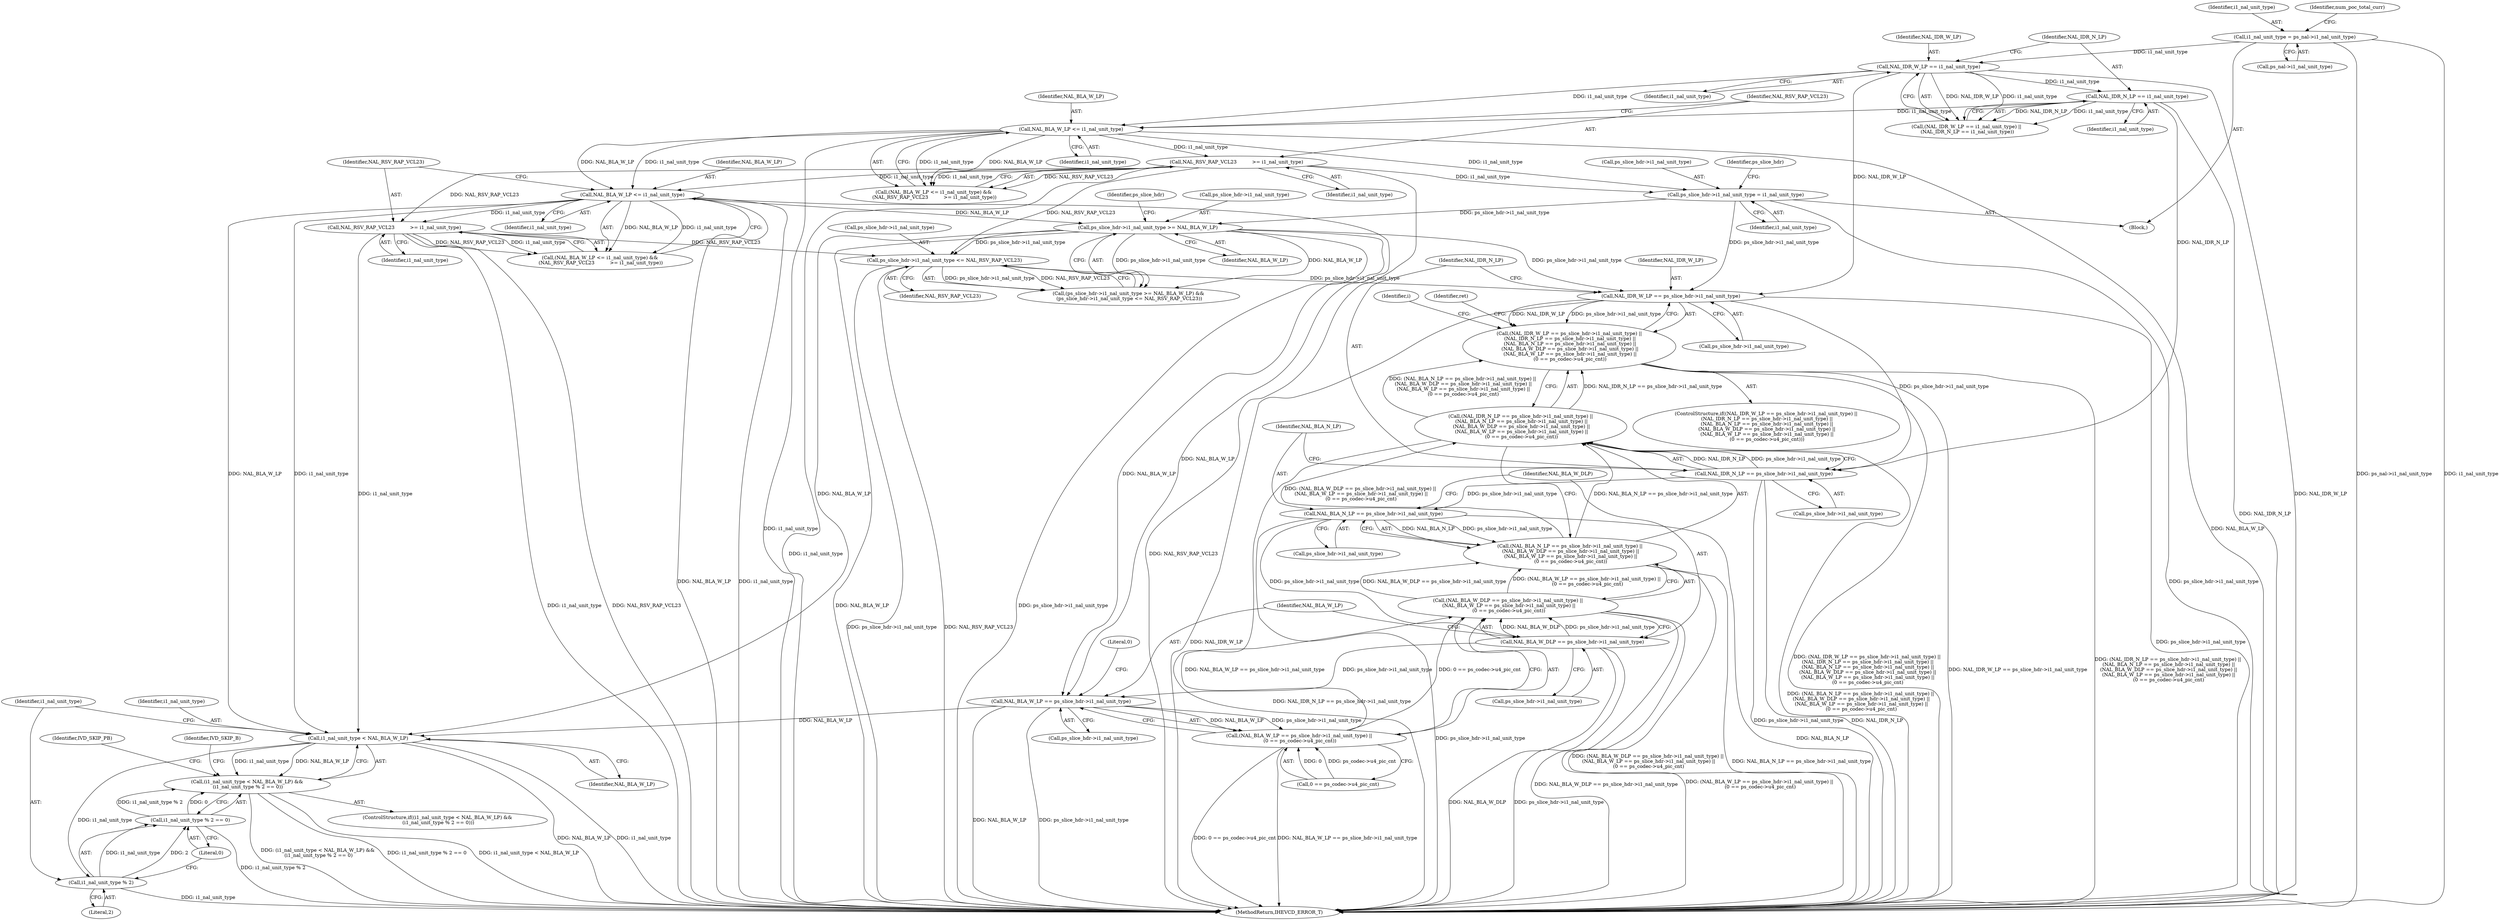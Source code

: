 digraph "0_Android_913d9e8d93d6b81bb8eac3fc2c1426651f5b259d@pointer" {
"1002030" [label="(Call,NAL_IDR_W_LP == ps_slice_hdr->i1_nal_unit_type)"];
"1000184" [label="(Call,NAL_IDR_W_LP == i1_nal_unit_type)"];
"1000163" [label="(Call,i1_nal_unit_type = ps_nal->i1_nal_unit_type)"];
"1000603" [label="(Call,ps_slice_hdr->i1_nal_unit_type >= NAL_BLA_W_LP)"];
"1000472" [label="(Call,ps_slice_hdr->i1_nal_unit_type = i1_nal_unit_type)"];
"1000197" [label="(Call,NAL_BLA_W_LP <= i1_nal_unit_type)"];
"1000187" [label="(Call,NAL_IDR_N_LP == i1_nal_unit_type)"];
"1000200" [label="(Call,NAL_RSV_RAP_VCL23          >= i1_nal_unit_type)"];
"1000494" [label="(Call,NAL_BLA_W_LP <= i1_nal_unit_type)"];
"1000608" [label="(Call,ps_slice_hdr->i1_nal_unit_type <= NAL_RSV_RAP_VCL23)"];
"1000497" [label="(Call,NAL_RSV_RAP_VCL23          >= i1_nal_unit_type)"];
"1002029" [label="(Call,(NAL_IDR_W_LP == ps_slice_hdr->i1_nal_unit_type) ||\n (NAL_IDR_N_LP == ps_slice_hdr->i1_nal_unit_type) ||\n (NAL_BLA_N_LP == ps_slice_hdr->i1_nal_unit_type) ||\n (NAL_BLA_W_DLP == ps_slice_hdr->i1_nal_unit_type) ||\n (NAL_BLA_W_LP == ps_slice_hdr->i1_nal_unit_type) ||\n (0 == ps_codec->u4_pic_cnt))"];
"1002036" [label="(Call,NAL_IDR_N_LP == ps_slice_hdr->i1_nal_unit_type)"];
"1002035" [label="(Call,(NAL_IDR_N_LP == ps_slice_hdr->i1_nal_unit_type) ||\n (NAL_BLA_N_LP == ps_slice_hdr->i1_nal_unit_type) ||\n (NAL_BLA_W_DLP == ps_slice_hdr->i1_nal_unit_type) ||\n (NAL_BLA_W_LP == ps_slice_hdr->i1_nal_unit_type) ||\n (0 == ps_codec->u4_pic_cnt))"];
"1002042" [label="(Call,NAL_BLA_N_LP == ps_slice_hdr->i1_nal_unit_type)"];
"1002041" [label="(Call,(NAL_BLA_N_LP == ps_slice_hdr->i1_nal_unit_type) ||\n (NAL_BLA_W_DLP == ps_slice_hdr->i1_nal_unit_type) ||\n (NAL_BLA_W_LP == ps_slice_hdr->i1_nal_unit_type) ||\n (0 == ps_codec->u4_pic_cnt))"];
"1002048" [label="(Call,NAL_BLA_W_DLP == ps_slice_hdr->i1_nal_unit_type)"];
"1002047" [label="(Call,(NAL_BLA_W_DLP == ps_slice_hdr->i1_nal_unit_type) ||\n (NAL_BLA_W_LP == ps_slice_hdr->i1_nal_unit_type) ||\n (0 == ps_codec->u4_pic_cnt))"];
"1002054" [label="(Call,NAL_BLA_W_LP == ps_slice_hdr->i1_nal_unit_type)"];
"1002053" [label="(Call,(NAL_BLA_W_LP == ps_slice_hdr->i1_nal_unit_type) ||\n (0 == ps_codec->u4_pic_cnt))"];
"1002583" [label="(Call,i1_nal_unit_type < NAL_BLA_W_LP)"];
"1002582" [label="(Call,(i1_nal_unit_type < NAL_BLA_W_LP) &&\n (i1_nal_unit_type % 2 == 0))"];
"1002587" [label="(Call,i1_nal_unit_type % 2)"];
"1002586" [label="(Call,i1_nal_unit_type % 2 == 0)"];
"1002048" [label="(Call,NAL_BLA_W_DLP == ps_slice_hdr->i1_nal_unit_type)"];
"1002584" [label="(Identifier,i1_nal_unit_type)"];
"1002038" [label="(Call,ps_slice_hdr->i1_nal_unit_type)"];
"1000472" [label="(Call,ps_slice_hdr->i1_nal_unit_type = i1_nal_unit_type)"];
"1000476" [label="(Identifier,i1_nal_unit_type)"];
"1002585" [label="(Identifier,NAL_BLA_W_LP)"];
"1002037" [label="(Identifier,NAL_IDR_N_LP)"];
"1002054" [label="(Call,NAL_BLA_W_LP == ps_slice_hdr->i1_nal_unit_type)"];
"1002588" [label="(Identifier,i1_nal_unit_type)"];
"1002035" [label="(Call,(NAL_IDR_N_LP == ps_slice_hdr->i1_nal_unit_type) ||\n (NAL_BLA_N_LP == ps_slice_hdr->i1_nal_unit_type) ||\n (NAL_BLA_W_DLP == ps_slice_hdr->i1_nal_unit_type) ||\n (NAL_BLA_W_LP == ps_slice_hdr->i1_nal_unit_type) ||\n (0 == ps_codec->u4_pic_cnt))"];
"1000201" [label="(Identifier,NAL_RSV_RAP_VCL23)"];
"1000202" [label="(Identifier,i1_nal_unit_type)"];
"1000602" [label="(Call,(ps_slice_hdr->i1_nal_unit_type >= NAL_BLA_W_LP) &&\n (ps_slice_hdr->i1_nal_unit_type <= NAL_RSV_RAP_VCL23))"];
"1002197" [label="(Identifier,ret)"];
"1000494" [label="(Call,NAL_BLA_W_LP <= i1_nal_unit_type)"];
"1002036" [label="(Call,NAL_IDR_N_LP == ps_slice_hdr->i1_nal_unit_type)"];
"1000198" [label="(Identifier,NAL_BLA_W_LP)"];
"1002617" [label="(MethodReturn,IHEVCD_ERROR_T)"];
"1000184" [label="(Call,NAL_IDR_W_LP == i1_nal_unit_type)"];
"1002590" [label="(Literal,0)"];
"1000165" [label="(Call,ps_nal->i1_nal_unit_type)"];
"1000164" [label="(Identifier,i1_nal_unit_type)"];
"1000197" [label="(Call,NAL_BLA_W_LP <= i1_nal_unit_type)"];
"1002581" [label="(ControlStructure,if((i1_nal_unit_type < NAL_BLA_W_LP) &&\n (i1_nal_unit_type % 2 == 0)))"];
"1000189" [label="(Identifier,i1_nal_unit_type)"];
"1000609" [label="(Call,ps_slice_hdr->i1_nal_unit_type)"];
"1002053" [label="(Call,(NAL_BLA_W_LP == ps_slice_hdr->i1_nal_unit_type) ||\n (0 == ps_codec->u4_pic_cnt))"];
"1000607" [label="(Identifier,NAL_BLA_W_LP)"];
"1000479" [label="(Identifier,ps_slice_hdr)"];
"1002583" [label="(Call,i1_nal_unit_type < NAL_BLA_W_LP)"];
"1002030" [label="(Call,NAL_IDR_W_LP == ps_slice_hdr->i1_nal_unit_type)"];
"1002056" [label="(Call,ps_slice_hdr->i1_nal_unit_type)"];
"1000495" [label="(Identifier,NAL_BLA_W_LP)"];
"1000163" [label="(Call,i1_nal_unit_type = ps_nal->i1_nal_unit_type)"];
"1000170" [label="(Identifier,num_poc_total_curr)"];
"1000186" [label="(Identifier,i1_nal_unit_type)"];
"1002060" [label="(Literal,0)"];
"1000610" [label="(Identifier,ps_slice_hdr)"];
"1002031" [label="(Identifier,NAL_IDR_W_LP)"];
"1002059" [label="(Call,0 == ps_codec->u4_pic_cnt)"];
"1002587" [label="(Call,i1_nal_unit_type % 2)"];
"1002029" [label="(Call,(NAL_IDR_W_LP == ps_slice_hdr->i1_nal_unit_type) ||\n (NAL_IDR_N_LP == ps_slice_hdr->i1_nal_unit_type) ||\n (NAL_BLA_N_LP == ps_slice_hdr->i1_nal_unit_type) ||\n (NAL_BLA_W_DLP == ps_slice_hdr->i1_nal_unit_type) ||\n (NAL_BLA_W_LP == ps_slice_hdr->i1_nal_unit_type) ||\n (0 == ps_codec->u4_pic_cnt))"];
"1000608" [label="(Call,ps_slice_hdr->i1_nal_unit_type <= NAL_RSV_RAP_VCL23)"];
"1000497" [label="(Call,NAL_RSV_RAP_VCL23          >= i1_nal_unit_type)"];
"1000132" [label="(Block,)"];
"1000493" [label="(Call,(NAL_BLA_W_LP <= i1_nal_unit_type) &&\n (NAL_RSV_RAP_VCL23          >= i1_nal_unit_type))"];
"1000496" [label="(Identifier,i1_nal_unit_type)"];
"1000499" [label="(Identifier,i1_nal_unit_type)"];
"1000188" [label="(Identifier,NAL_IDR_N_LP)"];
"1002589" [label="(Literal,2)"];
"1000187" [label="(Call,NAL_IDR_N_LP == i1_nal_unit_type)"];
"1000200" [label="(Call,NAL_RSV_RAP_VCL23          >= i1_nal_unit_type)"];
"1000498" [label="(Identifier,NAL_RSV_RAP_VCL23)"];
"1002041" [label="(Call,(NAL_BLA_N_LP == ps_slice_hdr->i1_nal_unit_type) ||\n (NAL_BLA_W_DLP == ps_slice_hdr->i1_nal_unit_type) ||\n (NAL_BLA_W_LP == ps_slice_hdr->i1_nal_unit_type) ||\n (0 == ps_codec->u4_pic_cnt))"];
"1000183" [label="(Call,(NAL_IDR_W_LP == i1_nal_unit_type) ||\n (NAL_IDR_N_LP == i1_nal_unit_type))"];
"1000473" [label="(Call,ps_slice_hdr->i1_nal_unit_type)"];
"1002042" [label="(Call,NAL_BLA_N_LP == ps_slice_hdr->i1_nal_unit_type)"];
"1000199" [label="(Identifier,i1_nal_unit_type)"];
"1002050" [label="(Call,ps_slice_hdr->i1_nal_unit_type)"];
"1002067" [label="(Identifier,i)"];
"1002028" [label="(ControlStructure,if((NAL_IDR_W_LP == ps_slice_hdr->i1_nal_unit_type) ||\n (NAL_IDR_N_LP == ps_slice_hdr->i1_nal_unit_type) ||\n (NAL_BLA_N_LP == ps_slice_hdr->i1_nal_unit_type) ||\n (NAL_BLA_W_DLP == ps_slice_hdr->i1_nal_unit_type) ||\n (NAL_BLA_W_LP == ps_slice_hdr->i1_nal_unit_type) ||\n (0 == ps_codec->u4_pic_cnt)))"];
"1002043" [label="(Identifier,NAL_BLA_N_LP)"];
"1002032" [label="(Call,ps_slice_hdr->i1_nal_unit_type)"];
"1000612" [label="(Identifier,NAL_RSV_RAP_VCL23)"];
"1002594" [label="(Identifier,IVD_SKIP_B)"];
"1002044" [label="(Call,ps_slice_hdr->i1_nal_unit_type)"];
"1000604" [label="(Call,ps_slice_hdr->i1_nal_unit_type)"];
"1002047" [label="(Call,(NAL_BLA_W_DLP == ps_slice_hdr->i1_nal_unit_type) ||\n (NAL_BLA_W_LP == ps_slice_hdr->i1_nal_unit_type) ||\n (0 == ps_codec->u4_pic_cnt))"];
"1002049" [label="(Identifier,NAL_BLA_W_DLP)"];
"1002603" [label="(Identifier,IVD_SKIP_PB)"];
"1000603" [label="(Call,ps_slice_hdr->i1_nal_unit_type >= NAL_BLA_W_LP)"];
"1002582" [label="(Call,(i1_nal_unit_type < NAL_BLA_W_LP) &&\n (i1_nal_unit_type % 2 == 0))"];
"1000196" [label="(Call,(NAL_BLA_W_LP <= i1_nal_unit_type) &&\n (NAL_RSV_RAP_VCL23          >= i1_nal_unit_type))"];
"1002586" [label="(Call,i1_nal_unit_type % 2 == 0)"];
"1002055" [label="(Identifier,NAL_BLA_W_LP)"];
"1000185" [label="(Identifier,NAL_IDR_W_LP)"];
"1002030" -> "1002029"  [label="AST: "];
"1002030" -> "1002032"  [label="CFG: "];
"1002031" -> "1002030"  [label="AST: "];
"1002032" -> "1002030"  [label="AST: "];
"1002037" -> "1002030"  [label="CFG: "];
"1002029" -> "1002030"  [label="CFG: "];
"1002030" -> "1002617"  [label="DDG: ps_slice_hdr->i1_nal_unit_type"];
"1002030" -> "1002617"  [label="DDG: NAL_IDR_W_LP"];
"1002030" -> "1002029"  [label="DDG: NAL_IDR_W_LP"];
"1002030" -> "1002029"  [label="DDG: ps_slice_hdr->i1_nal_unit_type"];
"1000184" -> "1002030"  [label="DDG: NAL_IDR_W_LP"];
"1000603" -> "1002030"  [label="DDG: ps_slice_hdr->i1_nal_unit_type"];
"1000472" -> "1002030"  [label="DDG: ps_slice_hdr->i1_nal_unit_type"];
"1000608" -> "1002030"  [label="DDG: ps_slice_hdr->i1_nal_unit_type"];
"1002030" -> "1002036"  [label="DDG: ps_slice_hdr->i1_nal_unit_type"];
"1000184" -> "1000183"  [label="AST: "];
"1000184" -> "1000186"  [label="CFG: "];
"1000185" -> "1000184"  [label="AST: "];
"1000186" -> "1000184"  [label="AST: "];
"1000188" -> "1000184"  [label="CFG: "];
"1000183" -> "1000184"  [label="CFG: "];
"1000184" -> "1002617"  [label="DDG: NAL_IDR_W_LP"];
"1000184" -> "1000183"  [label="DDG: NAL_IDR_W_LP"];
"1000184" -> "1000183"  [label="DDG: i1_nal_unit_type"];
"1000163" -> "1000184"  [label="DDG: i1_nal_unit_type"];
"1000184" -> "1000187"  [label="DDG: i1_nal_unit_type"];
"1000184" -> "1000197"  [label="DDG: i1_nal_unit_type"];
"1000163" -> "1000132"  [label="AST: "];
"1000163" -> "1000165"  [label="CFG: "];
"1000164" -> "1000163"  [label="AST: "];
"1000165" -> "1000163"  [label="AST: "];
"1000170" -> "1000163"  [label="CFG: "];
"1000163" -> "1002617"  [label="DDG: i1_nal_unit_type"];
"1000163" -> "1002617"  [label="DDG: ps_nal->i1_nal_unit_type"];
"1000603" -> "1000602"  [label="AST: "];
"1000603" -> "1000607"  [label="CFG: "];
"1000604" -> "1000603"  [label="AST: "];
"1000607" -> "1000603"  [label="AST: "];
"1000610" -> "1000603"  [label="CFG: "];
"1000602" -> "1000603"  [label="CFG: "];
"1000603" -> "1002617"  [label="DDG: NAL_BLA_W_LP"];
"1000603" -> "1002617"  [label="DDG: ps_slice_hdr->i1_nal_unit_type"];
"1000603" -> "1000602"  [label="DDG: ps_slice_hdr->i1_nal_unit_type"];
"1000603" -> "1000602"  [label="DDG: NAL_BLA_W_LP"];
"1000472" -> "1000603"  [label="DDG: ps_slice_hdr->i1_nal_unit_type"];
"1000494" -> "1000603"  [label="DDG: NAL_BLA_W_LP"];
"1000603" -> "1000608"  [label="DDG: ps_slice_hdr->i1_nal_unit_type"];
"1000603" -> "1002054"  [label="DDG: NAL_BLA_W_LP"];
"1000603" -> "1002583"  [label="DDG: NAL_BLA_W_LP"];
"1000472" -> "1000132"  [label="AST: "];
"1000472" -> "1000476"  [label="CFG: "];
"1000473" -> "1000472"  [label="AST: "];
"1000476" -> "1000472"  [label="AST: "];
"1000479" -> "1000472"  [label="CFG: "];
"1000472" -> "1002617"  [label="DDG: ps_slice_hdr->i1_nal_unit_type"];
"1000197" -> "1000472"  [label="DDG: i1_nal_unit_type"];
"1000200" -> "1000472"  [label="DDG: i1_nal_unit_type"];
"1000197" -> "1000196"  [label="AST: "];
"1000197" -> "1000199"  [label="CFG: "];
"1000198" -> "1000197"  [label="AST: "];
"1000199" -> "1000197"  [label="AST: "];
"1000201" -> "1000197"  [label="CFG: "];
"1000196" -> "1000197"  [label="CFG: "];
"1000197" -> "1002617"  [label="DDG: i1_nal_unit_type"];
"1000197" -> "1002617"  [label="DDG: NAL_BLA_W_LP"];
"1000197" -> "1000196"  [label="DDG: NAL_BLA_W_LP"];
"1000197" -> "1000196"  [label="DDG: i1_nal_unit_type"];
"1000187" -> "1000197"  [label="DDG: i1_nal_unit_type"];
"1000197" -> "1000200"  [label="DDG: i1_nal_unit_type"];
"1000197" -> "1000494"  [label="DDG: NAL_BLA_W_LP"];
"1000197" -> "1000494"  [label="DDG: i1_nal_unit_type"];
"1000187" -> "1000183"  [label="AST: "];
"1000187" -> "1000189"  [label="CFG: "];
"1000188" -> "1000187"  [label="AST: "];
"1000189" -> "1000187"  [label="AST: "];
"1000183" -> "1000187"  [label="CFG: "];
"1000187" -> "1002617"  [label="DDG: NAL_IDR_N_LP"];
"1000187" -> "1000183"  [label="DDG: NAL_IDR_N_LP"];
"1000187" -> "1000183"  [label="DDG: i1_nal_unit_type"];
"1000187" -> "1002036"  [label="DDG: NAL_IDR_N_LP"];
"1000200" -> "1000196"  [label="AST: "];
"1000200" -> "1000202"  [label="CFG: "];
"1000201" -> "1000200"  [label="AST: "];
"1000202" -> "1000200"  [label="AST: "];
"1000196" -> "1000200"  [label="CFG: "];
"1000200" -> "1002617"  [label="DDG: NAL_RSV_RAP_VCL23"];
"1000200" -> "1002617"  [label="DDG: i1_nal_unit_type"];
"1000200" -> "1000196"  [label="DDG: NAL_RSV_RAP_VCL23"];
"1000200" -> "1000196"  [label="DDG: i1_nal_unit_type"];
"1000200" -> "1000494"  [label="DDG: i1_nal_unit_type"];
"1000200" -> "1000497"  [label="DDG: NAL_RSV_RAP_VCL23"];
"1000200" -> "1000608"  [label="DDG: NAL_RSV_RAP_VCL23"];
"1000494" -> "1000493"  [label="AST: "];
"1000494" -> "1000496"  [label="CFG: "];
"1000495" -> "1000494"  [label="AST: "];
"1000496" -> "1000494"  [label="AST: "];
"1000498" -> "1000494"  [label="CFG: "];
"1000493" -> "1000494"  [label="CFG: "];
"1000494" -> "1002617"  [label="DDG: i1_nal_unit_type"];
"1000494" -> "1002617"  [label="DDG: NAL_BLA_W_LP"];
"1000494" -> "1000493"  [label="DDG: NAL_BLA_W_LP"];
"1000494" -> "1000493"  [label="DDG: i1_nal_unit_type"];
"1000494" -> "1000497"  [label="DDG: i1_nal_unit_type"];
"1000494" -> "1002054"  [label="DDG: NAL_BLA_W_LP"];
"1000494" -> "1002583"  [label="DDG: i1_nal_unit_type"];
"1000494" -> "1002583"  [label="DDG: NAL_BLA_W_LP"];
"1000608" -> "1000602"  [label="AST: "];
"1000608" -> "1000612"  [label="CFG: "];
"1000609" -> "1000608"  [label="AST: "];
"1000612" -> "1000608"  [label="AST: "];
"1000602" -> "1000608"  [label="CFG: "];
"1000608" -> "1002617"  [label="DDG: ps_slice_hdr->i1_nal_unit_type"];
"1000608" -> "1002617"  [label="DDG: NAL_RSV_RAP_VCL23"];
"1000608" -> "1000602"  [label="DDG: ps_slice_hdr->i1_nal_unit_type"];
"1000608" -> "1000602"  [label="DDG: NAL_RSV_RAP_VCL23"];
"1000497" -> "1000608"  [label="DDG: NAL_RSV_RAP_VCL23"];
"1000497" -> "1000493"  [label="AST: "];
"1000497" -> "1000499"  [label="CFG: "];
"1000498" -> "1000497"  [label="AST: "];
"1000499" -> "1000497"  [label="AST: "];
"1000493" -> "1000497"  [label="CFG: "];
"1000497" -> "1002617"  [label="DDG: NAL_RSV_RAP_VCL23"];
"1000497" -> "1002617"  [label="DDG: i1_nal_unit_type"];
"1000497" -> "1000493"  [label="DDG: NAL_RSV_RAP_VCL23"];
"1000497" -> "1000493"  [label="DDG: i1_nal_unit_type"];
"1000497" -> "1002583"  [label="DDG: i1_nal_unit_type"];
"1002029" -> "1002028"  [label="AST: "];
"1002029" -> "1002035"  [label="CFG: "];
"1002035" -> "1002029"  [label="AST: "];
"1002067" -> "1002029"  [label="CFG: "];
"1002197" -> "1002029"  [label="CFG: "];
"1002029" -> "1002617"  [label="DDG: (NAL_IDR_W_LP == ps_slice_hdr->i1_nal_unit_type) ||\n (NAL_IDR_N_LP == ps_slice_hdr->i1_nal_unit_type) ||\n (NAL_BLA_N_LP == ps_slice_hdr->i1_nal_unit_type) ||\n (NAL_BLA_W_DLP == ps_slice_hdr->i1_nal_unit_type) ||\n (NAL_BLA_W_LP == ps_slice_hdr->i1_nal_unit_type) ||\n (0 == ps_codec->u4_pic_cnt)"];
"1002029" -> "1002617"  [label="DDG: NAL_IDR_W_LP == ps_slice_hdr->i1_nal_unit_type"];
"1002029" -> "1002617"  [label="DDG: (NAL_IDR_N_LP == ps_slice_hdr->i1_nal_unit_type) ||\n (NAL_BLA_N_LP == ps_slice_hdr->i1_nal_unit_type) ||\n (NAL_BLA_W_DLP == ps_slice_hdr->i1_nal_unit_type) ||\n (NAL_BLA_W_LP == ps_slice_hdr->i1_nal_unit_type) ||\n (0 == ps_codec->u4_pic_cnt)"];
"1002035" -> "1002029"  [label="DDG: NAL_IDR_N_LP == ps_slice_hdr->i1_nal_unit_type"];
"1002035" -> "1002029"  [label="DDG: (NAL_BLA_N_LP == ps_slice_hdr->i1_nal_unit_type) ||\n (NAL_BLA_W_DLP == ps_slice_hdr->i1_nal_unit_type) ||\n (NAL_BLA_W_LP == ps_slice_hdr->i1_nal_unit_type) ||\n (0 == ps_codec->u4_pic_cnt)"];
"1002036" -> "1002035"  [label="AST: "];
"1002036" -> "1002038"  [label="CFG: "];
"1002037" -> "1002036"  [label="AST: "];
"1002038" -> "1002036"  [label="AST: "];
"1002043" -> "1002036"  [label="CFG: "];
"1002035" -> "1002036"  [label="CFG: "];
"1002036" -> "1002617"  [label="DDG: ps_slice_hdr->i1_nal_unit_type"];
"1002036" -> "1002617"  [label="DDG: NAL_IDR_N_LP"];
"1002036" -> "1002035"  [label="DDG: NAL_IDR_N_LP"];
"1002036" -> "1002035"  [label="DDG: ps_slice_hdr->i1_nal_unit_type"];
"1002036" -> "1002042"  [label="DDG: ps_slice_hdr->i1_nal_unit_type"];
"1002035" -> "1002041"  [label="CFG: "];
"1002041" -> "1002035"  [label="AST: "];
"1002035" -> "1002617"  [label="DDG: (NAL_BLA_N_LP == ps_slice_hdr->i1_nal_unit_type) ||\n (NAL_BLA_W_DLP == ps_slice_hdr->i1_nal_unit_type) ||\n (NAL_BLA_W_LP == ps_slice_hdr->i1_nal_unit_type) ||\n (0 == ps_codec->u4_pic_cnt)"];
"1002035" -> "1002617"  [label="DDG: NAL_IDR_N_LP == ps_slice_hdr->i1_nal_unit_type"];
"1002041" -> "1002035"  [label="DDG: NAL_BLA_N_LP == ps_slice_hdr->i1_nal_unit_type"];
"1002041" -> "1002035"  [label="DDG: (NAL_BLA_W_DLP == ps_slice_hdr->i1_nal_unit_type) ||\n (NAL_BLA_W_LP == ps_slice_hdr->i1_nal_unit_type) ||\n (0 == ps_codec->u4_pic_cnt)"];
"1002042" -> "1002041"  [label="AST: "];
"1002042" -> "1002044"  [label="CFG: "];
"1002043" -> "1002042"  [label="AST: "];
"1002044" -> "1002042"  [label="AST: "];
"1002049" -> "1002042"  [label="CFG: "];
"1002041" -> "1002042"  [label="CFG: "];
"1002042" -> "1002617"  [label="DDG: ps_slice_hdr->i1_nal_unit_type"];
"1002042" -> "1002617"  [label="DDG: NAL_BLA_N_LP"];
"1002042" -> "1002041"  [label="DDG: NAL_BLA_N_LP"];
"1002042" -> "1002041"  [label="DDG: ps_slice_hdr->i1_nal_unit_type"];
"1002042" -> "1002048"  [label="DDG: ps_slice_hdr->i1_nal_unit_type"];
"1002041" -> "1002047"  [label="CFG: "];
"1002047" -> "1002041"  [label="AST: "];
"1002041" -> "1002617"  [label="DDG: NAL_BLA_N_LP == ps_slice_hdr->i1_nal_unit_type"];
"1002041" -> "1002617"  [label="DDG: (NAL_BLA_W_DLP == ps_slice_hdr->i1_nal_unit_type) ||\n (NAL_BLA_W_LP == ps_slice_hdr->i1_nal_unit_type) ||\n (0 == ps_codec->u4_pic_cnt)"];
"1002047" -> "1002041"  [label="DDG: NAL_BLA_W_DLP == ps_slice_hdr->i1_nal_unit_type"];
"1002047" -> "1002041"  [label="DDG: (NAL_BLA_W_LP == ps_slice_hdr->i1_nal_unit_type) ||\n (0 == ps_codec->u4_pic_cnt)"];
"1002048" -> "1002047"  [label="AST: "];
"1002048" -> "1002050"  [label="CFG: "];
"1002049" -> "1002048"  [label="AST: "];
"1002050" -> "1002048"  [label="AST: "];
"1002055" -> "1002048"  [label="CFG: "];
"1002047" -> "1002048"  [label="CFG: "];
"1002048" -> "1002617"  [label="DDG: NAL_BLA_W_DLP"];
"1002048" -> "1002617"  [label="DDG: ps_slice_hdr->i1_nal_unit_type"];
"1002048" -> "1002047"  [label="DDG: NAL_BLA_W_DLP"];
"1002048" -> "1002047"  [label="DDG: ps_slice_hdr->i1_nal_unit_type"];
"1002048" -> "1002054"  [label="DDG: ps_slice_hdr->i1_nal_unit_type"];
"1002047" -> "1002053"  [label="CFG: "];
"1002053" -> "1002047"  [label="AST: "];
"1002047" -> "1002617"  [label="DDG: NAL_BLA_W_DLP == ps_slice_hdr->i1_nal_unit_type"];
"1002047" -> "1002617"  [label="DDG: (NAL_BLA_W_LP == ps_slice_hdr->i1_nal_unit_type) ||\n (0 == ps_codec->u4_pic_cnt)"];
"1002053" -> "1002047"  [label="DDG: NAL_BLA_W_LP == ps_slice_hdr->i1_nal_unit_type"];
"1002053" -> "1002047"  [label="DDG: 0 == ps_codec->u4_pic_cnt"];
"1002054" -> "1002053"  [label="AST: "];
"1002054" -> "1002056"  [label="CFG: "];
"1002055" -> "1002054"  [label="AST: "];
"1002056" -> "1002054"  [label="AST: "];
"1002060" -> "1002054"  [label="CFG: "];
"1002053" -> "1002054"  [label="CFG: "];
"1002054" -> "1002617"  [label="DDG: NAL_BLA_W_LP"];
"1002054" -> "1002617"  [label="DDG: ps_slice_hdr->i1_nal_unit_type"];
"1002054" -> "1002053"  [label="DDG: NAL_BLA_W_LP"];
"1002054" -> "1002053"  [label="DDG: ps_slice_hdr->i1_nal_unit_type"];
"1002054" -> "1002583"  [label="DDG: NAL_BLA_W_LP"];
"1002053" -> "1002059"  [label="CFG: "];
"1002059" -> "1002053"  [label="AST: "];
"1002053" -> "1002617"  [label="DDG: NAL_BLA_W_LP == ps_slice_hdr->i1_nal_unit_type"];
"1002053" -> "1002617"  [label="DDG: 0 == ps_codec->u4_pic_cnt"];
"1002059" -> "1002053"  [label="DDG: 0"];
"1002059" -> "1002053"  [label="DDG: ps_codec->u4_pic_cnt"];
"1002583" -> "1002582"  [label="AST: "];
"1002583" -> "1002585"  [label="CFG: "];
"1002584" -> "1002583"  [label="AST: "];
"1002585" -> "1002583"  [label="AST: "];
"1002588" -> "1002583"  [label="CFG: "];
"1002582" -> "1002583"  [label="CFG: "];
"1002583" -> "1002617"  [label="DDG: NAL_BLA_W_LP"];
"1002583" -> "1002617"  [label="DDG: i1_nal_unit_type"];
"1002583" -> "1002582"  [label="DDG: i1_nal_unit_type"];
"1002583" -> "1002582"  [label="DDG: NAL_BLA_W_LP"];
"1002583" -> "1002587"  [label="DDG: i1_nal_unit_type"];
"1002582" -> "1002581"  [label="AST: "];
"1002582" -> "1002586"  [label="CFG: "];
"1002586" -> "1002582"  [label="AST: "];
"1002594" -> "1002582"  [label="CFG: "];
"1002603" -> "1002582"  [label="CFG: "];
"1002582" -> "1002617"  [label="DDG: (i1_nal_unit_type < NAL_BLA_W_LP) &&\n (i1_nal_unit_type % 2 == 0)"];
"1002582" -> "1002617"  [label="DDG: i1_nal_unit_type % 2 == 0"];
"1002582" -> "1002617"  [label="DDG: i1_nal_unit_type < NAL_BLA_W_LP"];
"1002586" -> "1002582"  [label="DDG: i1_nal_unit_type % 2"];
"1002586" -> "1002582"  [label="DDG: 0"];
"1002587" -> "1002586"  [label="AST: "];
"1002587" -> "1002589"  [label="CFG: "];
"1002588" -> "1002587"  [label="AST: "];
"1002589" -> "1002587"  [label="AST: "];
"1002590" -> "1002587"  [label="CFG: "];
"1002587" -> "1002617"  [label="DDG: i1_nal_unit_type"];
"1002587" -> "1002586"  [label="DDG: i1_nal_unit_type"];
"1002587" -> "1002586"  [label="DDG: 2"];
"1002586" -> "1002590"  [label="CFG: "];
"1002590" -> "1002586"  [label="AST: "];
"1002586" -> "1002617"  [label="DDG: i1_nal_unit_type % 2"];
}
